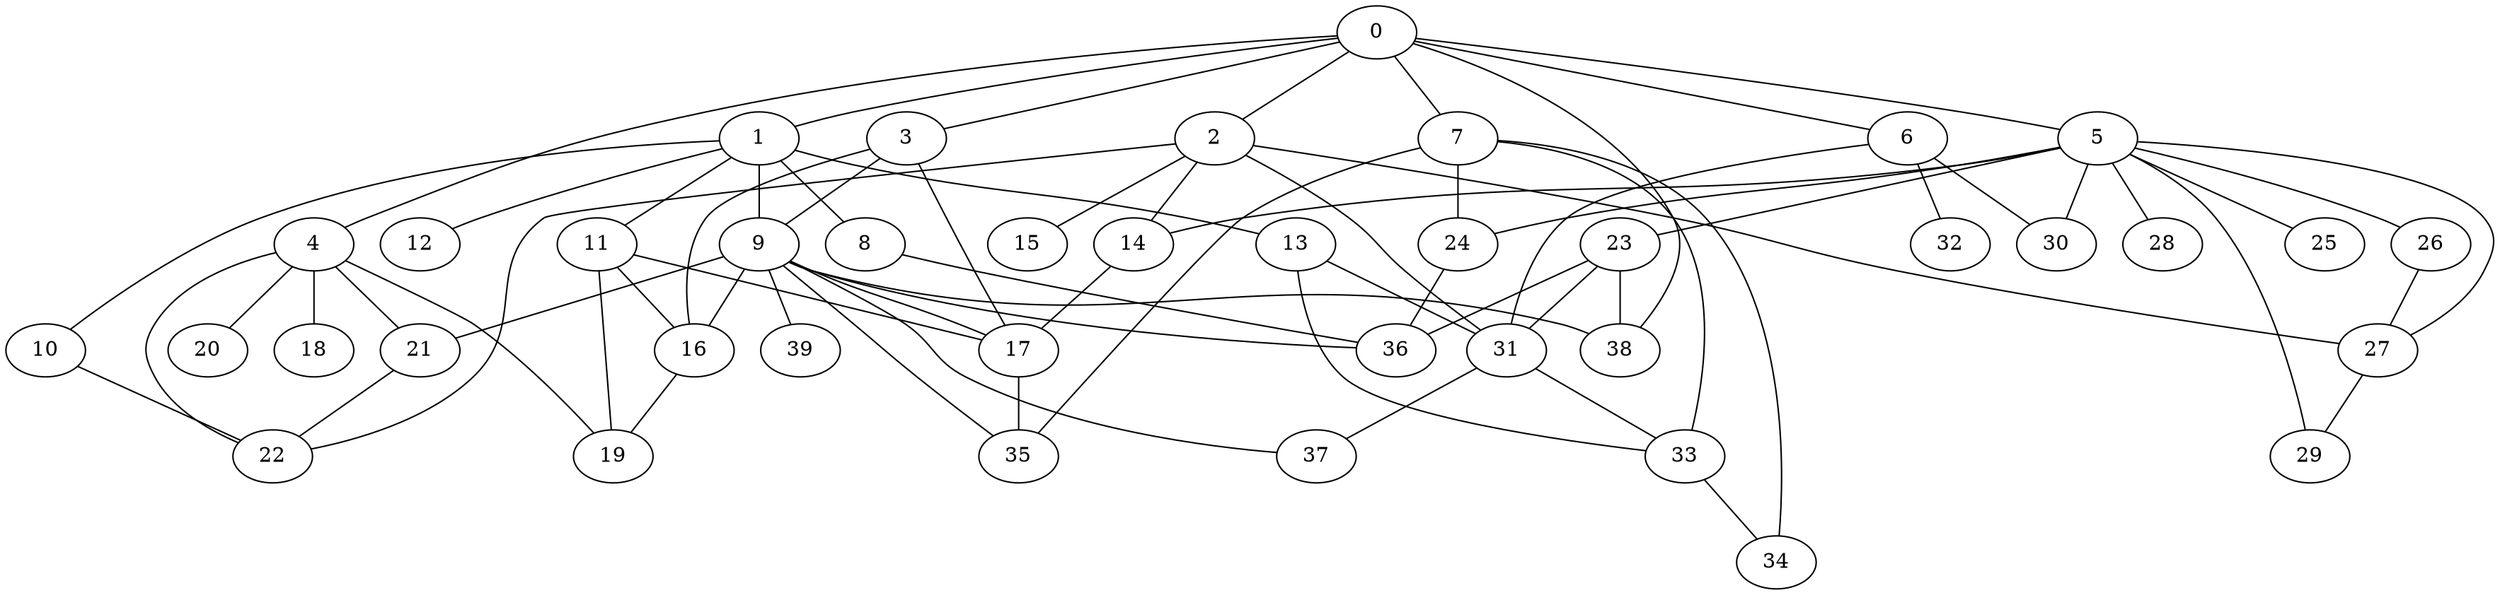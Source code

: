 
graph graphname {
    0 -- 1
0 -- 2
0 -- 3
0 -- 4
0 -- 5
0 -- 6
0 -- 7
0 -- 38
1 -- 8
1 -- 9
1 -- 10
1 -- 11
1 -- 12
1 -- 13
2 -- 14
2 -- 15
2 -- 22
2 -- 27
2 -- 31
3 -- 16
3 -- 17
3 -- 9
4 -- 18
4 -- 19
4 -- 20
4 -- 21
4 -- 22
5 -- 23
5 -- 24
5 -- 25
5 -- 26
5 -- 27
5 -- 28
5 -- 29
5 -- 30
5 -- 14
6 -- 32
6 -- 31
6 -- 30
7 -- 33
7 -- 34
7 -- 35
7 -- 24
8 -- 36
9 -- 37
9 -- 38
9 -- 39
9 -- 21
9 -- 17
9 -- 36
9 -- 16
9 -- 35
10 -- 22
11 -- 16
11 -- 19
11 -- 17
13 -- 33
13 -- 31
14 -- 17
16 -- 19
17 -- 35
21 -- 22
23 -- 31
23 -- 38
23 -- 36
24 -- 36
26 -- 27
27 -- 29
31 -- 37
31 -- 33
33 -- 34

}
